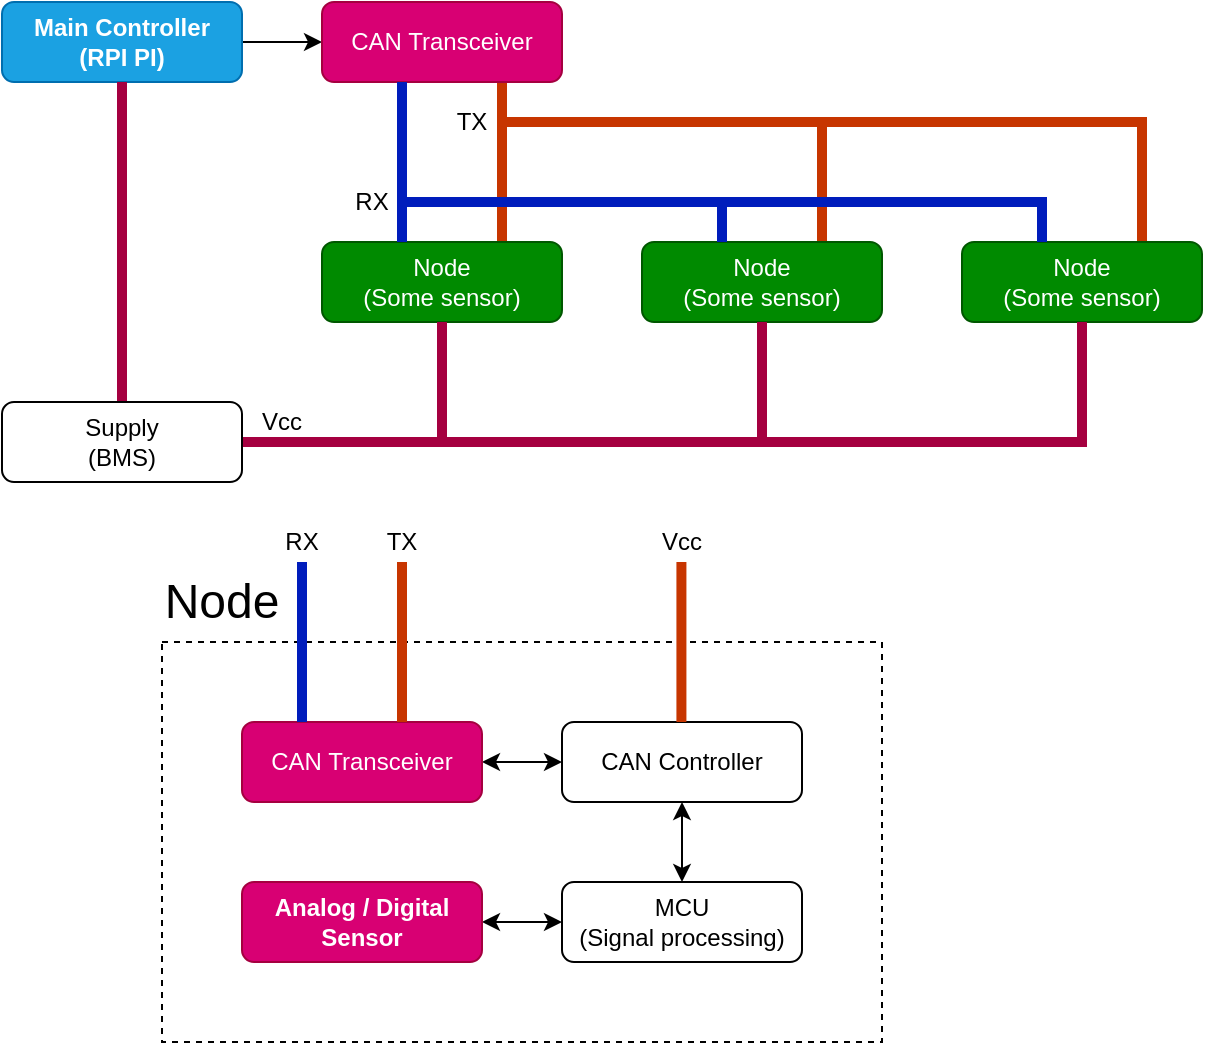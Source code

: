 <mxfile version="26.2.5">
  <diagram name="Page-1" id="6BdyF85UxQv5OBHt2dnl">
    <mxGraphModel dx="840" dy="496" grid="1" gridSize="10" guides="1" tooltips="1" connect="1" arrows="1" fold="1" page="1" pageScale="1" pageWidth="850" pageHeight="1100" math="0" shadow="0">
      <root>
        <mxCell id="0" />
        <mxCell id="1" parent="0" />
        <mxCell id="aOAZJL3lSvZ-4dVWpA5p-3" value="" style="edgeStyle=orthogonalEdgeStyle;rounded=0;orthogonalLoop=1;jettySize=auto;html=1;" edge="1" parent="1" source="aOAZJL3lSvZ-4dVWpA5p-1" target="aOAZJL3lSvZ-4dVWpA5p-2">
          <mxGeometry relative="1" as="geometry" />
        </mxCell>
        <mxCell id="aOAZJL3lSvZ-4dVWpA5p-1" value="&lt;div&gt;Main Controller&lt;/div&gt;&lt;div&gt;(RPI PI)&lt;/div&gt;" style="rounded=1;whiteSpace=wrap;html=1;fillColor=#1ba1e2;fontColor=#ffffff;strokeColor=#006EAF;fontStyle=1;labelBorderColor=none;textShadow=0;" vertex="1" parent="1">
          <mxGeometry x="40" y="40" width="120" height="40" as="geometry" />
        </mxCell>
        <mxCell id="aOAZJL3lSvZ-4dVWpA5p-9" style="edgeStyle=orthogonalEdgeStyle;rounded=0;orthogonalLoop=1;jettySize=auto;html=1;exitX=0.75;exitY=1;exitDx=0;exitDy=0;entryX=0.75;entryY=0;entryDx=0;entryDy=0;endArrow=none;startFill=0;strokeWidth=5;fillColor=#fa6800;strokeColor=#C73500;" edge="1" parent="1" source="aOAZJL3lSvZ-4dVWpA5p-2" target="aOAZJL3lSvZ-4dVWpA5p-6">
          <mxGeometry relative="1" as="geometry" />
        </mxCell>
        <mxCell id="aOAZJL3lSvZ-4dVWpA5p-2" value="CAN Transceiver " style="rounded=1;whiteSpace=wrap;html=1;fillColor=#d80073;fontColor=#ffffff;strokeColor=#A50040;" vertex="1" parent="1">
          <mxGeometry x="200" y="40" width="120" height="40" as="geometry" />
        </mxCell>
        <mxCell id="aOAZJL3lSvZ-4dVWpA5p-10" style="edgeStyle=orthogonalEdgeStyle;rounded=0;orthogonalLoop=1;jettySize=auto;html=1;exitX=0.75;exitY=0;exitDx=0;exitDy=0;endArrow=none;startFill=0;fillColor=#fa6800;strokeColor=#C73500;strokeWidth=5;" edge="1" parent="1" source="aOAZJL3lSvZ-4dVWpA5p-4">
          <mxGeometry relative="1" as="geometry">
            <mxPoint x="290" y="100" as="targetPoint" />
            <mxPoint x="450" y="150" as="sourcePoint" />
            <Array as="points">
              <mxPoint x="450" y="100" />
            </Array>
          </mxGeometry>
        </mxCell>
        <mxCell id="aOAZJL3lSvZ-4dVWpA5p-4" value="&lt;div&gt;Node&lt;/div&gt;&lt;div&gt;(Some sensor)&lt;br&gt;&lt;/div&gt;" style="rounded=1;whiteSpace=wrap;html=1;fillColor=#008a00;fontColor=#ffffff;strokeColor=#005700;" vertex="1" parent="1">
          <mxGeometry x="360" y="160" width="120" height="40" as="geometry" />
        </mxCell>
        <mxCell id="aOAZJL3lSvZ-4dVWpA5p-6" value="&lt;div&gt;Node&lt;/div&gt;&lt;div&gt;(Some sensor)&lt;br&gt;&lt;/div&gt;" style="rounded=1;whiteSpace=wrap;html=1;fillColor=#008a00;fontColor=#ffffff;strokeColor=#005700;" vertex="1" parent="1">
          <mxGeometry x="200" y="160" width="120" height="40" as="geometry" />
        </mxCell>
        <mxCell id="aOAZJL3lSvZ-4dVWpA5p-11" style="edgeStyle=orthogonalEdgeStyle;rounded=0;orthogonalLoop=1;jettySize=auto;html=1;exitX=0.75;exitY=0;exitDx=0;exitDy=0;strokeWidth=5;endArrow=none;startFill=0;fillColor=#fa6800;strokeColor=#C73500;" edge="1" parent="1" source="aOAZJL3lSvZ-4dVWpA5p-7">
          <mxGeometry relative="1" as="geometry">
            <mxPoint x="450" y="110" as="targetPoint" />
            <Array as="points">
              <mxPoint x="610" y="100" />
              <mxPoint x="450" y="100" />
            </Array>
          </mxGeometry>
        </mxCell>
        <mxCell id="aOAZJL3lSvZ-4dVWpA5p-7" value="&lt;div&gt;Node&lt;/div&gt;&lt;div&gt;(Some sensor)&lt;br&gt;&lt;/div&gt;" style="rounded=1;whiteSpace=wrap;html=1;fillColor=#008a00;fontColor=#ffffff;strokeColor=#005700;" vertex="1" parent="1">
          <mxGeometry x="520" y="160" width="120" height="40" as="geometry" />
        </mxCell>
        <mxCell id="aOAZJL3lSvZ-4dVWpA5p-13" style="edgeStyle=orthogonalEdgeStyle;rounded=0;orthogonalLoop=1;jettySize=auto;html=1;exitX=0.75;exitY=1;exitDx=0;exitDy=0;entryX=0.75;entryY=0;entryDx=0;entryDy=0;endArrow=none;startFill=0;strokeWidth=5;fillColor=#0050ef;strokeColor=#001DBC;" edge="1" parent="1">
          <mxGeometry relative="1" as="geometry">
            <mxPoint x="240" y="80" as="sourcePoint" />
            <mxPoint x="240" y="160" as="targetPoint" />
          </mxGeometry>
        </mxCell>
        <mxCell id="aOAZJL3lSvZ-4dVWpA5p-14" style="edgeStyle=orthogonalEdgeStyle;rounded=0;orthogonalLoop=1;jettySize=auto;html=1;exitX=0.75;exitY=0;exitDx=0;exitDy=0;endArrow=none;startFill=0;fillColor=#0050ef;strokeColor=#001DBC;strokeWidth=5;" edge="1" parent="1">
          <mxGeometry relative="1" as="geometry">
            <mxPoint x="240" y="110" as="targetPoint" />
            <mxPoint x="400" y="160" as="sourcePoint" />
            <Array as="points">
              <mxPoint x="400" y="140" />
              <mxPoint x="240" y="140" />
            </Array>
          </mxGeometry>
        </mxCell>
        <mxCell id="aOAZJL3lSvZ-4dVWpA5p-15" style="edgeStyle=orthogonalEdgeStyle;rounded=0;orthogonalLoop=1;jettySize=auto;html=1;exitX=0.75;exitY=0;exitDx=0;exitDy=0;strokeWidth=5;endArrow=none;startFill=0;fillColor=#0050ef;strokeColor=#001DBC;" edge="1" parent="1">
          <mxGeometry relative="1" as="geometry">
            <mxPoint x="400" y="140" as="targetPoint" />
            <mxPoint x="560" y="160" as="sourcePoint" />
            <Array as="points">
              <mxPoint x="560" y="140" />
            </Array>
          </mxGeometry>
        </mxCell>
        <mxCell id="aOAZJL3lSvZ-4dVWpA5p-16" value="" style="rounded=0;whiteSpace=wrap;html=1;fillColor=none;dashed=1;" vertex="1" parent="1">
          <mxGeometry x="120" y="360" width="360" height="200" as="geometry" />
        </mxCell>
        <mxCell id="aOAZJL3lSvZ-4dVWpA5p-20" style="edgeStyle=orthogonalEdgeStyle;rounded=0;orthogonalLoop=1;jettySize=auto;html=1;exitX=1;exitY=0.5;exitDx=0;exitDy=0;entryX=0;entryY=0.5;entryDx=0;entryDy=0;startArrow=classic;startFill=1;" edge="1" parent="1" source="aOAZJL3lSvZ-4dVWpA5p-17" target="aOAZJL3lSvZ-4dVWpA5p-19">
          <mxGeometry relative="1" as="geometry" />
        </mxCell>
        <mxCell id="aOAZJL3lSvZ-4dVWpA5p-17" value="&lt;b&gt;Analog / Digital Sensor&lt;/b&gt;" style="rounded=1;whiteSpace=wrap;html=1;fillColor=#d80073;fontColor=#ffffff;strokeColor=#A50040;" vertex="1" parent="1">
          <mxGeometry x="160" y="480" width="120" height="40" as="geometry" />
        </mxCell>
        <mxCell id="aOAZJL3lSvZ-4dVWpA5p-18" value="&lt;div&gt;Node&lt;/div&gt;" style="text;html=1;align=center;verticalAlign=middle;whiteSpace=wrap;rounded=0;fontSize=24;" vertex="1" parent="1">
          <mxGeometry x="120" y="330" width="60" height="20" as="geometry" />
        </mxCell>
        <mxCell id="aOAZJL3lSvZ-4dVWpA5p-28" style="edgeStyle=orthogonalEdgeStyle;rounded=0;orthogonalLoop=1;jettySize=auto;html=1;exitX=0.5;exitY=0;exitDx=0;exitDy=0;entryX=0.5;entryY=1;entryDx=0;entryDy=0;startArrow=classic;startFill=1;" edge="1" parent="1" source="aOAZJL3lSvZ-4dVWpA5p-19" target="aOAZJL3lSvZ-4dVWpA5p-21">
          <mxGeometry relative="1" as="geometry" />
        </mxCell>
        <mxCell id="aOAZJL3lSvZ-4dVWpA5p-19" value="MCU&lt;br&gt;(Signal processing)" style="rounded=1;whiteSpace=wrap;html=1;" vertex="1" parent="1">
          <mxGeometry x="320" y="480" width="120" height="40" as="geometry" />
        </mxCell>
        <mxCell id="aOAZJL3lSvZ-4dVWpA5p-24" style="edgeStyle=orthogonalEdgeStyle;rounded=0;orthogonalLoop=1;jettySize=auto;html=1;exitX=0;exitY=0.5;exitDx=0;exitDy=0;entryX=1;entryY=0.5;entryDx=0;entryDy=0;startArrow=classic;startFill=1;" edge="1" parent="1" source="aOAZJL3lSvZ-4dVWpA5p-21" target="aOAZJL3lSvZ-4dVWpA5p-22">
          <mxGeometry relative="1" as="geometry" />
        </mxCell>
        <mxCell id="aOAZJL3lSvZ-4dVWpA5p-21" value="&lt;div&gt;CAN Controller&lt;/div&gt;" style="rounded=1;whiteSpace=wrap;html=1;" vertex="1" parent="1">
          <mxGeometry x="320" y="400" width="120" height="40" as="geometry" />
        </mxCell>
        <mxCell id="aOAZJL3lSvZ-4dVWpA5p-22" value="&lt;div&gt;CAN Transceiver&lt;/div&gt;" style="rounded=1;whiteSpace=wrap;html=1;fillColor=#d80073;fontColor=#ffffff;strokeColor=#A50040;" vertex="1" parent="1">
          <mxGeometry x="160" y="400" width="120" height="40" as="geometry" />
        </mxCell>
        <mxCell id="aOAZJL3lSvZ-4dVWpA5p-29" style="edgeStyle=orthogonalEdgeStyle;rounded=0;orthogonalLoop=1;jettySize=auto;html=1;exitX=0.75;exitY=1;exitDx=0;exitDy=0;entryX=0.75;entryY=0;entryDx=0;entryDy=0;endArrow=none;startFill=0;strokeWidth=5;fillColor=#0050ef;strokeColor=#001DBC;" edge="1" parent="1">
          <mxGeometry relative="1" as="geometry">
            <mxPoint x="190" y="320" as="sourcePoint" />
            <mxPoint x="190" y="400" as="targetPoint" />
          </mxGeometry>
        </mxCell>
        <mxCell id="aOAZJL3lSvZ-4dVWpA5p-30" style="edgeStyle=orthogonalEdgeStyle;rounded=0;orthogonalLoop=1;jettySize=auto;html=1;exitX=0.75;exitY=1;exitDx=0;exitDy=0;entryX=0.75;entryY=0;entryDx=0;entryDy=0;endArrow=none;startFill=0;strokeWidth=5;fillColor=#fa6800;strokeColor=#C73500;" edge="1" parent="1">
          <mxGeometry relative="1" as="geometry">
            <mxPoint x="240" y="320" as="sourcePoint" />
            <mxPoint x="240" y="400" as="targetPoint" />
          </mxGeometry>
        </mxCell>
        <mxCell id="aOAZJL3lSvZ-4dVWpA5p-39" style="edgeStyle=orthogonalEdgeStyle;rounded=0;orthogonalLoop=1;jettySize=auto;html=1;exitX=1;exitY=0.5;exitDx=0;exitDy=0;entryX=0.5;entryY=1;entryDx=0;entryDy=0;fillColor=#d80073;strokeColor=light-dark(#A50040, #ff0000);strokeWidth=5;endArrow=none;startFill=0;" edge="1" parent="1" source="aOAZJL3lSvZ-4dVWpA5p-38" target="aOAZJL3lSvZ-4dVWpA5p-6">
          <mxGeometry relative="1" as="geometry" />
        </mxCell>
        <mxCell id="aOAZJL3lSvZ-4dVWpA5p-40" style="edgeStyle=orthogonalEdgeStyle;rounded=0;orthogonalLoop=1;jettySize=auto;html=1;exitX=1;exitY=0.5;exitDx=0;exitDy=0;entryX=0.5;entryY=1;entryDx=0;entryDy=0;fillColor=#d80073;strokeColor=light-dark(#A50040, #ff0000);strokeWidth=5;endArrow=none;startFill=0;" edge="1" parent="1" source="aOAZJL3lSvZ-4dVWpA5p-38" target="aOAZJL3lSvZ-4dVWpA5p-4">
          <mxGeometry relative="1" as="geometry" />
        </mxCell>
        <mxCell id="aOAZJL3lSvZ-4dVWpA5p-41" style="edgeStyle=orthogonalEdgeStyle;rounded=0;orthogonalLoop=1;jettySize=auto;html=1;exitX=1;exitY=0.5;exitDx=0;exitDy=0;entryX=0.5;entryY=1;entryDx=0;entryDy=0;fillColor=#d80073;strokeColor=light-dark(#A50040, #ff0000);strokeWidth=5;endArrow=none;startFill=0;" edge="1" parent="1" source="aOAZJL3lSvZ-4dVWpA5p-38" target="aOAZJL3lSvZ-4dVWpA5p-7">
          <mxGeometry relative="1" as="geometry" />
        </mxCell>
        <mxCell id="aOAZJL3lSvZ-4dVWpA5p-42" style="edgeStyle=orthogonalEdgeStyle;rounded=0;orthogonalLoop=1;jettySize=auto;html=1;exitX=0.5;exitY=0;exitDx=0;exitDy=0;entryX=0.5;entryY=1;entryDx=0;entryDy=0;fillColor=#d80073;strokeColor=light-dark(#A50040, #ff0000);strokeWidth=5;endArrow=none;startFill=0;" edge="1" parent="1" source="aOAZJL3lSvZ-4dVWpA5p-38" target="aOAZJL3lSvZ-4dVWpA5p-1">
          <mxGeometry relative="1" as="geometry">
            <mxPoint x="100" y="100" as="targetPoint" />
          </mxGeometry>
        </mxCell>
        <mxCell id="aOAZJL3lSvZ-4dVWpA5p-38" value="&lt;div&gt;Supply&lt;/div&gt;&lt;div&gt;(BMS)&lt;/div&gt;" style="rounded=1;whiteSpace=wrap;html=1;" vertex="1" parent="1">
          <mxGeometry x="40" y="240" width="120" height="40" as="geometry" />
        </mxCell>
        <mxCell id="aOAZJL3lSvZ-4dVWpA5p-43" style="edgeStyle=orthogonalEdgeStyle;rounded=0;orthogonalLoop=1;jettySize=auto;html=1;exitX=0.75;exitY=1;exitDx=0;exitDy=0;entryX=0.75;entryY=0;entryDx=0;entryDy=0;endArrow=none;startFill=0;strokeWidth=5;fillColor=#fa6800;strokeColor=light-dark(#C73500, #ff0000);" edge="1" parent="1">
          <mxGeometry relative="1" as="geometry">
            <mxPoint x="379.71" y="320" as="sourcePoint" />
            <mxPoint x="379.71" y="400" as="targetPoint" />
          </mxGeometry>
        </mxCell>
        <mxCell id="aOAZJL3lSvZ-4dVWpA5p-44" value="&lt;div&gt;RX&lt;/div&gt;" style="text;html=1;align=center;verticalAlign=middle;whiteSpace=wrap;rounded=0;" vertex="1" parent="1">
          <mxGeometry x="170" y="300" width="40" height="20" as="geometry" />
        </mxCell>
        <mxCell id="aOAZJL3lSvZ-4dVWpA5p-45" value="&lt;div&gt;TX&lt;/div&gt;" style="text;html=1;align=center;verticalAlign=middle;whiteSpace=wrap;rounded=0;" vertex="1" parent="1">
          <mxGeometry x="260" y="90" width="30" height="20" as="geometry" />
        </mxCell>
        <mxCell id="aOAZJL3lSvZ-4dVWpA5p-47" value="&lt;div&gt;Vcc&lt;/div&gt;" style="text;html=1;align=center;verticalAlign=middle;whiteSpace=wrap;rounded=0;" vertex="1" parent="1">
          <mxGeometry x="160" y="240" width="40" height="20" as="geometry" />
        </mxCell>
        <mxCell id="aOAZJL3lSvZ-4dVWpA5p-48" value="&lt;div&gt;Vcc&lt;/div&gt;" style="text;html=1;align=center;verticalAlign=middle;whiteSpace=wrap;rounded=0;" vertex="1" parent="1">
          <mxGeometry x="360" y="300" width="40" height="20" as="geometry" />
        </mxCell>
        <mxCell id="aOAZJL3lSvZ-4dVWpA5p-50" value="&lt;div&gt;RX&lt;/div&gt;" style="text;html=1;align=center;verticalAlign=middle;whiteSpace=wrap;rounded=0;" vertex="1" parent="1">
          <mxGeometry x="210" y="130" width="30" height="20" as="geometry" />
        </mxCell>
        <mxCell id="aOAZJL3lSvZ-4dVWpA5p-51" value="&lt;div&gt;TX&lt;/div&gt;" style="text;html=1;align=center;verticalAlign=middle;whiteSpace=wrap;rounded=0;" vertex="1" parent="1">
          <mxGeometry x="220" y="300" width="40" height="20" as="geometry" />
        </mxCell>
      </root>
    </mxGraphModel>
  </diagram>
</mxfile>
